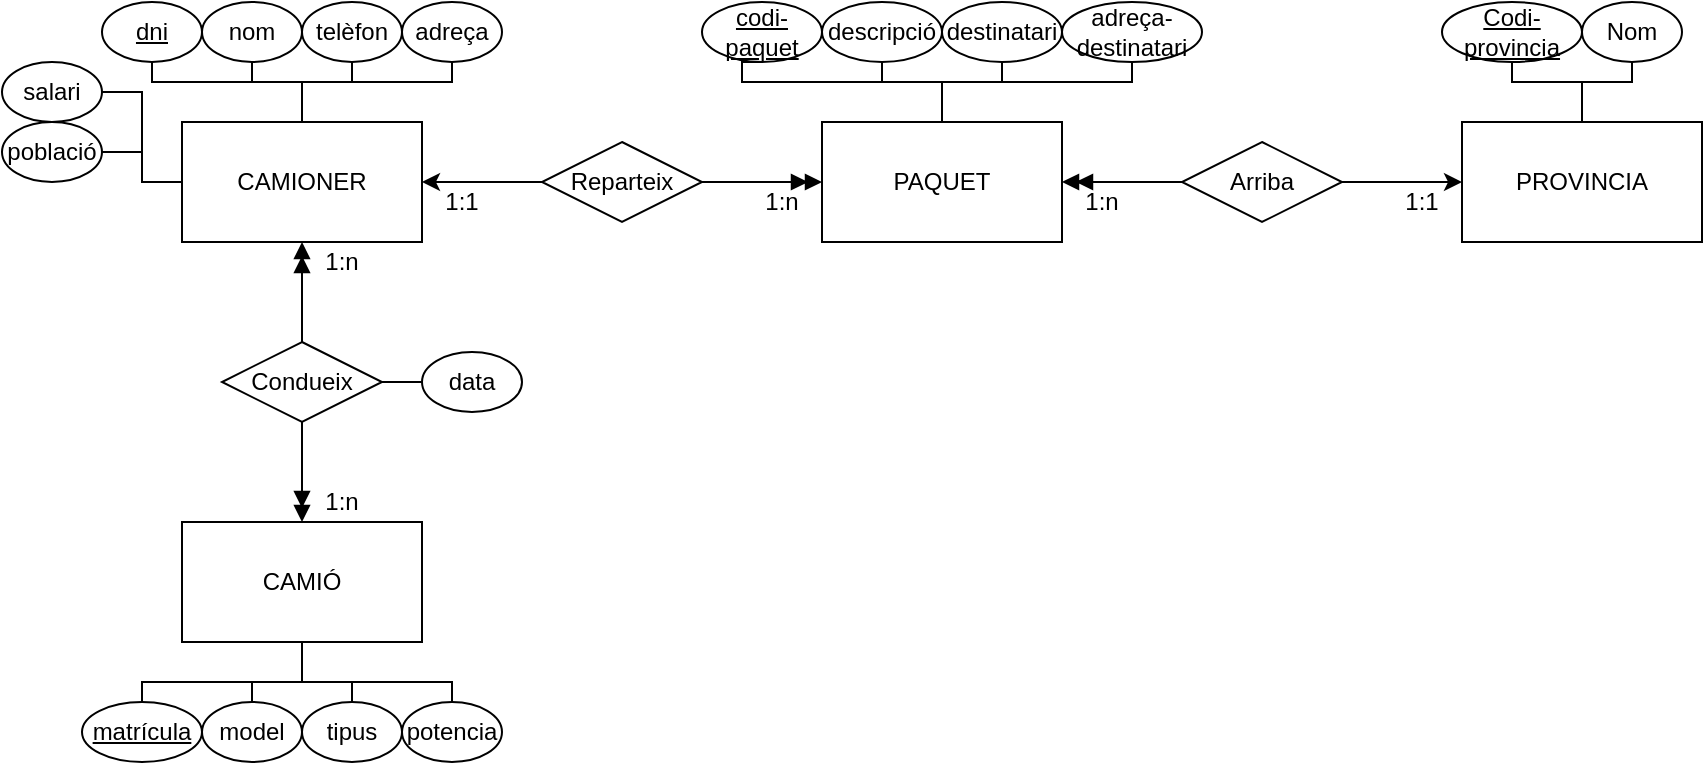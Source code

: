 <mxfile version="15.4.3" type="github">
  <diagram id="NCS5fsaMrwW40-HjUxwn" name="Page-1">
    <mxGraphModel dx="1040" dy="429" grid="1" gridSize="10" guides="1" tooltips="1" connect="1" arrows="1" fold="1" page="1" pageScale="1" pageWidth="827" pageHeight="1169" math="0" shadow="0">
      <root>
        <mxCell id="0" />
        <mxCell id="1" parent="0" />
        <mxCell id="U9MDgQQBb6Hw-BR3MC8H-17" style="edgeStyle=orthogonalEdgeStyle;rounded=0;orthogonalLoop=1;jettySize=auto;html=1;exitX=0.5;exitY=0;exitDx=0;exitDy=0;endArrow=none;endFill=0;" edge="1" parent="1" source="rF3KOP-z4oXcImILUK9P-1" target="U9MDgQQBb6Hw-BR3MC8H-12">
          <mxGeometry relative="1" as="geometry" />
        </mxCell>
        <mxCell id="U9MDgQQBb6Hw-BR3MC8H-18" style="edgeStyle=orthogonalEdgeStyle;rounded=0;orthogonalLoop=1;jettySize=auto;html=1;exitX=0.5;exitY=0;exitDx=0;exitDy=0;endArrow=none;endFill=0;" edge="1" parent="1" source="rF3KOP-z4oXcImILUK9P-1" target="U9MDgQQBb6Hw-BR3MC8H-11">
          <mxGeometry relative="1" as="geometry" />
        </mxCell>
        <mxCell id="U9MDgQQBb6Hw-BR3MC8H-19" style="edgeStyle=orthogonalEdgeStyle;rounded=0;orthogonalLoop=1;jettySize=auto;html=1;exitX=0.5;exitY=0;exitDx=0;exitDy=0;entryX=0.5;entryY=1;entryDx=0;entryDy=0;endArrow=none;endFill=0;" edge="1" parent="1" source="rF3KOP-z4oXcImILUK9P-1" target="U9MDgQQBb6Hw-BR3MC8H-13">
          <mxGeometry relative="1" as="geometry" />
        </mxCell>
        <mxCell id="U9MDgQQBb6Hw-BR3MC8H-20" style="edgeStyle=orthogonalEdgeStyle;rounded=0;orthogonalLoop=1;jettySize=auto;html=1;exitX=0.5;exitY=0;exitDx=0;exitDy=0;entryX=0.5;entryY=1;entryDx=0;entryDy=0;endArrow=none;endFill=0;" edge="1" parent="1" source="rF3KOP-z4oXcImILUK9P-1" target="U9MDgQQBb6Hw-BR3MC8H-9">
          <mxGeometry relative="1" as="geometry" />
        </mxCell>
        <mxCell id="U9MDgQQBb6Hw-BR3MC8H-21" style="edgeStyle=orthogonalEdgeStyle;rounded=0;orthogonalLoop=1;jettySize=auto;html=1;exitX=0;exitY=0.5;exitDx=0;exitDy=0;entryX=1;entryY=0.5;entryDx=0;entryDy=0;endArrow=none;endFill=0;" edge="1" parent="1" source="rF3KOP-z4oXcImILUK9P-1" target="U9MDgQQBb6Hw-BR3MC8H-15">
          <mxGeometry relative="1" as="geometry" />
        </mxCell>
        <mxCell id="U9MDgQQBb6Hw-BR3MC8H-22" style="edgeStyle=orthogonalEdgeStyle;rounded=0;orthogonalLoop=1;jettySize=auto;html=1;exitX=0;exitY=0.5;exitDx=0;exitDy=0;entryX=1;entryY=0.5;entryDx=0;entryDy=0;endArrow=none;endFill=0;" edge="1" parent="1" source="rF3KOP-z4oXcImILUK9P-1" target="U9MDgQQBb6Hw-BR3MC8H-16">
          <mxGeometry relative="1" as="geometry" />
        </mxCell>
        <mxCell id="rF3KOP-z4oXcImILUK9P-1" value="CAMIONER" style="rounded=0;whiteSpace=wrap;html=1;" parent="1" vertex="1">
          <mxGeometry x="120" y="190" width="120" height="60" as="geometry" />
        </mxCell>
        <mxCell id="U9MDgQQBb6Hw-BR3MC8H-34" style="edgeStyle=orthogonalEdgeStyle;rounded=0;orthogonalLoop=1;jettySize=auto;html=1;exitX=0.5;exitY=0;exitDx=0;exitDy=0;entryX=0.5;entryY=1;entryDx=0;entryDy=0;endArrow=none;endFill=0;" edge="1" parent="1" source="rF3KOP-z4oXcImILUK9P-2" target="U9MDgQQBb6Hw-BR3MC8H-31">
          <mxGeometry relative="1" as="geometry">
            <Array as="points">
              <mxPoint x="500" y="170" />
              <mxPoint x="400" y="170" />
            </Array>
          </mxGeometry>
        </mxCell>
        <mxCell id="U9MDgQQBb6Hw-BR3MC8H-35" style="edgeStyle=orthogonalEdgeStyle;rounded=0;orthogonalLoop=1;jettySize=auto;html=1;exitX=0.5;exitY=0;exitDx=0;exitDy=0;entryX=0.5;entryY=1;entryDx=0;entryDy=0;endArrow=none;endFill=0;" edge="1" parent="1" source="rF3KOP-z4oXcImILUK9P-2" target="U9MDgQQBb6Hw-BR3MC8H-28">
          <mxGeometry relative="1" as="geometry" />
        </mxCell>
        <mxCell id="U9MDgQQBb6Hw-BR3MC8H-36" style="edgeStyle=orthogonalEdgeStyle;rounded=0;orthogonalLoop=1;jettySize=auto;html=1;exitX=0.5;exitY=0;exitDx=0;exitDy=0;entryX=0.5;entryY=1;entryDx=0;entryDy=0;endArrow=none;endFill=0;" edge="1" parent="1" source="rF3KOP-z4oXcImILUK9P-2" target="U9MDgQQBb6Hw-BR3MC8H-30">
          <mxGeometry relative="1" as="geometry" />
        </mxCell>
        <mxCell id="U9MDgQQBb6Hw-BR3MC8H-37" style="edgeStyle=orthogonalEdgeStyle;rounded=0;orthogonalLoop=1;jettySize=auto;html=1;exitX=0.5;exitY=0;exitDx=0;exitDy=0;entryX=0.5;entryY=1;entryDx=0;entryDy=0;endArrow=none;endFill=0;" edge="1" parent="1" source="rF3KOP-z4oXcImILUK9P-2" target="U9MDgQQBb6Hw-BR3MC8H-29">
          <mxGeometry relative="1" as="geometry">
            <Array as="points">
              <mxPoint x="500" y="170" />
              <mxPoint x="595" y="170" />
            </Array>
          </mxGeometry>
        </mxCell>
        <mxCell id="rF3KOP-z4oXcImILUK9P-2" value="PAQUET" style="rounded=0;whiteSpace=wrap;html=1;" parent="1" vertex="1">
          <mxGeometry x="440" y="190" width="120" height="60" as="geometry" />
        </mxCell>
        <mxCell id="rF3KOP-z4oXcImILUK9P-4" style="edgeStyle=orthogonalEdgeStyle;rounded=0;orthogonalLoop=1;jettySize=auto;html=1;entryX=1;entryY=0.5;entryDx=0;entryDy=0;" parent="1" source="rF3KOP-z4oXcImILUK9P-3" target="rF3KOP-z4oXcImILUK9P-1" edge="1">
          <mxGeometry relative="1" as="geometry" />
        </mxCell>
        <mxCell id="rF3KOP-z4oXcImILUK9P-5" style="edgeStyle=orthogonalEdgeStyle;rounded=0;orthogonalLoop=1;jettySize=auto;html=1;entryX=0;entryY=0.5;entryDx=0;entryDy=0;endArrow=doubleBlock;endFill=1;" parent="1" source="rF3KOP-z4oXcImILUK9P-3" target="rF3KOP-z4oXcImILUK9P-2" edge="1">
          <mxGeometry relative="1" as="geometry" />
        </mxCell>
        <mxCell id="rF3KOP-z4oXcImILUK9P-3" value="Reparteix" style="rhombus;whiteSpace=wrap;html=1;" parent="1" vertex="1">
          <mxGeometry x="300" y="200" width="80" height="40" as="geometry" />
        </mxCell>
        <mxCell id="U9MDgQQBb6Hw-BR3MC8H-38" style="edgeStyle=orthogonalEdgeStyle;rounded=0;orthogonalLoop=1;jettySize=auto;html=1;exitX=0.5;exitY=0;exitDx=0;exitDy=0;entryX=0.5;entryY=1;entryDx=0;entryDy=0;endArrow=none;endFill=0;" edge="1" parent="1" source="U9MDgQQBb6Hw-BR3MC8H-1" target="U9MDgQQBb6Hw-BR3MC8H-32">
          <mxGeometry relative="1" as="geometry" />
        </mxCell>
        <mxCell id="U9MDgQQBb6Hw-BR3MC8H-39" style="edgeStyle=orthogonalEdgeStyle;rounded=0;orthogonalLoop=1;jettySize=auto;html=1;exitX=0.5;exitY=0;exitDx=0;exitDy=0;entryX=0.5;entryY=1;entryDx=0;entryDy=0;endArrow=none;endFill=0;" edge="1" parent="1" source="U9MDgQQBb6Hw-BR3MC8H-1" target="U9MDgQQBb6Hw-BR3MC8H-33">
          <mxGeometry relative="1" as="geometry">
            <Array as="points">
              <mxPoint x="820" y="170" />
              <mxPoint x="845" y="170" />
            </Array>
          </mxGeometry>
        </mxCell>
        <mxCell id="U9MDgQQBb6Hw-BR3MC8H-1" value="PROVINCIA" style="rounded=0;whiteSpace=wrap;html=1;" vertex="1" parent="1">
          <mxGeometry x="760" y="190" width="120" height="60" as="geometry" />
        </mxCell>
        <mxCell id="U9MDgQQBb6Hw-BR3MC8H-3" style="edgeStyle=orthogonalEdgeStyle;rounded=0;orthogonalLoop=1;jettySize=auto;html=1;entryX=0;entryY=0.5;entryDx=0;entryDy=0;" edge="1" parent="1" source="U9MDgQQBb6Hw-BR3MC8H-2" target="U9MDgQQBb6Hw-BR3MC8H-1">
          <mxGeometry relative="1" as="geometry" />
        </mxCell>
        <mxCell id="U9MDgQQBb6Hw-BR3MC8H-4" style="edgeStyle=orthogonalEdgeStyle;rounded=0;orthogonalLoop=1;jettySize=auto;html=1;exitX=0;exitY=0.5;exitDx=0;exitDy=0;entryX=1;entryY=0.5;entryDx=0;entryDy=0;endArrow=doubleBlock;endFill=1;" edge="1" parent="1" source="U9MDgQQBb6Hw-BR3MC8H-2" target="rF3KOP-z4oXcImILUK9P-2">
          <mxGeometry relative="1" as="geometry" />
        </mxCell>
        <mxCell id="U9MDgQQBb6Hw-BR3MC8H-2" value="Arriba" style="rhombus;whiteSpace=wrap;html=1;" vertex="1" parent="1">
          <mxGeometry x="620" y="200" width="80" height="40" as="geometry" />
        </mxCell>
        <mxCell id="U9MDgQQBb6Hw-BR3MC8H-7" style="edgeStyle=orthogonalEdgeStyle;rounded=0;orthogonalLoop=1;jettySize=auto;html=1;exitX=0.5;exitY=0;exitDx=0;exitDy=0;entryX=0.5;entryY=1;entryDx=0;entryDy=0;endArrow=doubleBlock;endFill=1;" edge="1" parent="1" source="U9MDgQQBb6Hw-BR3MC8H-5" target="rF3KOP-z4oXcImILUK9P-1">
          <mxGeometry relative="1" as="geometry" />
        </mxCell>
        <mxCell id="U9MDgQQBb6Hw-BR3MC8H-8" style="edgeStyle=orthogonalEdgeStyle;rounded=0;orthogonalLoop=1;jettySize=auto;html=1;exitX=0.5;exitY=1;exitDx=0;exitDy=0;entryX=0.5;entryY=0;entryDx=0;entryDy=0;endArrow=doubleBlock;endFill=1;" edge="1" parent="1" source="U9MDgQQBb6Hw-BR3MC8H-5" target="U9MDgQQBb6Hw-BR3MC8H-6">
          <mxGeometry relative="1" as="geometry" />
        </mxCell>
        <mxCell id="U9MDgQQBb6Hw-BR3MC8H-54" style="edgeStyle=orthogonalEdgeStyle;rounded=0;orthogonalLoop=1;jettySize=auto;html=1;exitX=1;exitY=0.5;exitDx=0;exitDy=0;endArrow=none;endFill=0;" edge="1" parent="1" source="U9MDgQQBb6Hw-BR3MC8H-5" target="U9MDgQQBb6Hw-BR3MC8H-53">
          <mxGeometry relative="1" as="geometry" />
        </mxCell>
        <mxCell id="U9MDgQQBb6Hw-BR3MC8H-5" value="Condueix" style="rhombus;whiteSpace=wrap;html=1;" vertex="1" parent="1">
          <mxGeometry x="140" y="300" width="80" height="40" as="geometry" />
        </mxCell>
        <mxCell id="U9MDgQQBb6Hw-BR3MC8H-40" style="edgeStyle=orthogonalEdgeStyle;rounded=0;orthogonalLoop=1;jettySize=auto;html=1;exitX=0.5;exitY=1;exitDx=0;exitDy=0;entryX=0.5;entryY=0;entryDx=0;entryDy=0;endArrow=none;endFill=0;" edge="1" parent="1" source="U9MDgQQBb6Hw-BR3MC8H-6" target="U9MDgQQBb6Hw-BR3MC8H-25">
          <mxGeometry relative="1" as="geometry" />
        </mxCell>
        <mxCell id="U9MDgQQBb6Hw-BR3MC8H-41" style="edgeStyle=orthogonalEdgeStyle;rounded=0;orthogonalLoop=1;jettySize=auto;html=1;exitX=0.5;exitY=1;exitDx=0;exitDy=0;entryX=0.5;entryY=0;entryDx=0;entryDy=0;endArrow=none;endFill=0;" edge="1" parent="1" source="U9MDgQQBb6Hw-BR3MC8H-6" target="U9MDgQQBb6Hw-BR3MC8H-23">
          <mxGeometry relative="1" as="geometry">
            <Array as="points">
              <mxPoint x="180" y="470" />
              <mxPoint x="155" y="470" />
            </Array>
          </mxGeometry>
        </mxCell>
        <mxCell id="U9MDgQQBb6Hw-BR3MC8H-42" style="edgeStyle=orthogonalEdgeStyle;rounded=0;orthogonalLoop=1;jettySize=auto;html=1;exitX=0.5;exitY=1;exitDx=0;exitDy=0;endArrow=none;endFill=0;" edge="1" parent="1" source="U9MDgQQBb6Hw-BR3MC8H-6" target="U9MDgQQBb6Hw-BR3MC8H-24">
          <mxGeometry relative="1" as="geometry" />
        </mxCell>
        <mxCell id="U9MDgQQBb6Hw-BR3MC8H-43" style="edgeStyle=orthogonalEdgeStyle;rounded=0;orthogonalLoop=1;jettySize=auto;html=1;exitX=0.5;exitY=1;exitDx=0;exitDy=0;endArrow=none;endFill=0;" edge="1" parent="1" source="U9MDgQQBb6Hw-BR3MC8H-6" target="U9MDgQQBb6Hw-BR3MC8H-26">
          <mxGeometry relative="1" as="geometry" />
        </mxCell>
        <mxCell id="U9MDgQQBb6Hw-BR3MC8H-6" value="CAMIÓ" style="rounded=0;whiteSpace=wrap;html=1;" vertex="1" parent="1">
          <mxGeometry x="120" y="390" width="120" height="60" as="geometry" />
        </mxCell>
        <mxCell id="U9MDgQQBb6Hw-BR3MC8H-9" value="dni" style="ellipse;whiteSpace=wrap;html=1;fontStyle=4" vertex="1" parent="1">
          <mxGeometry x="80" y="130" width="50" height="30" as="geometry" />
        </mxCell>
        <mxCell id="U9MDgQQBb6Hw-BR3MC8H-11" value="nom" style="ellipse;whiteSpace=wrap;html=1;" vertex="1" parent="1">
          <mxGeometry x="130" y="130" width="50" height="30" as="geometry" />
        </mxCell>
        <mxCell id="U9MDgQQBb6Hw-BR3MC8H-12" value="telèfon" style="ellipse;whiteSpace=wrap;html=1;" vertex="1" parent="1">
          <mxGeometry x="180" y="130" width="50" height="30" as="geometry" />
        </mxCell>
        <mxCell id="U9MDgQQBb6Hw-BR3MC8H-13" value="adreça" style="ellipse;whiteSpace=wrap;html=1;" vertex="1" parent="1">
          <mxGeometry x="230" y="130" width="50" height="30" as="geometry" />
        </mxCell>
        <mxCell id="U9MDgQQBb6Hw-BR3MC8H-15" value="&lt;div&gt;salari&lt;/div&gt;" style="ellipse;whiteSpace=wrap;html=1;" vertex="1" parent="1">
          <mxGeometry x="30" y="160" width="50" height="30" as="geometry" />
        </mxCell>
        <mxCell id="U9MDgQQBb6Hw-BR3MC8H-16" value="població" style="ellipse;whiteSpace=wrap;html=1;" vertex="1" parent="1">
          <mxGeometry x="30" y="190" width="50" height="30" as="geometry" />
        </mxCell>
        <mxCell id="U9MDgQQBb6Hw-BR3MC8H-23" value="model" style="ellipse;whiteSpace=wrap;html=1;" vertex="1" parent="1">
          <mxGeometry x="130" y="480" width="50" height="30" as="geometry" />
        </mxCell>
        <mxCell id="U9MDgQQBb6Hw-BR3MC8H-24" value="tipus" style="ellipse;whiteSpace=wrap;html=1;" vertex="1" parent="1">
          <mxGeometry x="180" y="480" width="50" height="30" as="geometry" />
        </mxCell>
        <mxCell id="U9MDgQQBb6Hw-BR3MC8H-25" value="matrícula" style="ellipse;whiteSpace=wrap;html=1;fontStyle=4" vertex="1" parent="1">
          <mxGeometry x="70" y="480" width="60" height="30" as="geometry" />
        </mxCell>
        <mxCell id="U9MDgQQBb6Hw-BR3MC8H-26" value="potencia" style="ellipse;whiteSpace=wrap;html=1;" vertex="1" parent="1">
          <mxGeometry x="230" y="480" width="50" height="30" as="geometry" />
        </mxCell>
        <mxCell id="U9MDgQQBb6Hw-BR3MC8H-28" value="descripció" style="ellipse;whiteSpace=wrap;html=1;" vertex="1" parent="1">
          <mxGeometry x="440" y="130" width="60" height="30" as="geometry" />
        </mxCell>
        <mxCell id="U9MDgQQBb6Hw-BR3MC8H-29" value="adreça-destinatari" style="ellipse;whiteSpace=wrap;html=1;" vertex="1" parent="1">
          <mxGeometry x="560" y="130" width="70" height="30" as="geometry" />
        </mxCell>
        <mxCell id="U9MDgQQBb6Hw-BR3MC8H-30" value="destinatari" style="ellipse;whiteSpace=wrap;html=1;" vertex="1" parent="1">
          <mxGeometry x="500" y="130" width="60" height="30" as="geometry" />
        </mxCell>
        <mxCell id="U9MDgQQBb6Hw-BR3MC8H-31" value="&lt;u&gt;codi-paquet&lt;/u&gt;" style="ellipse;whiteSpace=wrap;html=1;" vertex="1" parent="1">
          <mxGeometry x="380" y="130" width="60" height="30" as="geometry" />
        </mxCell>
        <mxCell id="U9MDgQQBb6Hw-BR3MC8H-32" value="&lt;u&gt;Codi-provincia&lt;/u&gt;" style="ellipse;whiteSpace=wrap;html=1;" vertex="1" parent="1">
          <mxGeometry x="750" y="130" width="70" height="30" as="geometry" />
        </mxCell>
        <mxCell id="U9MDgQQBb6Hw-BR3MC8H-33" value="Nom" style="ellipse;whiteSpace=wrap;html=1;" vertex="1" parent="1">
          <mxGeometry x="820" y="130" width="50" height="30" as="geometry" />
        </mxCell>
        <mxCell id="U9MDgQQBb6Hw-BR3MC8H-44" value="1:n" style="text;html=1;strokeColor=none;fillColor=none;align=center;verticalAlign=middle;whiteSpace=wrap;rounded=0;" vertex="1" parent="1">
          <mxGeometry x="180" y="370" width="40" height="20" as="geometry" />
        </mxCell>
        <mxCell id="U9MDgQQBb6Hw-BR3MC8H-45" value="1:n" style="text;html=1;strokeColor=none;fillColor=none;align=center;verticalAlign=middle;whiteSpace=wrap;rounded=0;" vertex="1" parent="1">
          <mxGeometry x="180" y="250" width="40" height="20" as="geometry" />
        </mxCell>
        <mxCell id="U9MDgQQBb6Hw-BR3MC8H-47" value="1:1" style="text;html=1;strokeColor=none;fillColor=none;align=center;verticalAlign=middle;whiteSpace=wrap;rounded=0;" vertex="1" parent="1">
          <mxGeometry x="240" y="220" width="40" height="20" as="geometry" />
        </mxCell>
        <mxCell id="U9MDgQQBb6Hw-BR3MC8H-49" value="1:n" style="text;html=1;strokeColor=none;fillColor=none;align=center;verticalAlign=middle;whiteSpace=wrap;rounded=0;" vertex="1" parent="1">
          <mxGeometry x="400" y="220" width="40" height="20" as="geometry" />
        </mxCell>
        <mxCell id="U9MDgQQBb6Hw-BR3MC8H-51" value="1:1" style="text;html=1;strokeColor=none;fillColor=none;align=center;verticalAlign=middle;whiteSpace=wrap;rounded=0;" vertex="1" parent="1">
          <mxGeometry x="720" y="220" width="40" height="20" as="geometry" />
        </mxCell>
        <mxCell id="U9MDgQQBb6Hw-BR3MC8H-52" value="1:n" style="text;html=1;strokeColor=none;fillColor=none;align=center;verticalAlign=middle;whiteSpace=wrap;rounded=0;" vertex="1" parent="1">
          <mxGeometry x="560" y="220" width="40" height="20" as="geometry" />
        </mxCell>
        <mxCell id="U9MDgQQBb6Hw-BR3MC8H-53" value="data" style="ellipse;whiteSpace=wrap;html=1;" vertex="1" parent="1">
          <mxGeometry x="240" y="305" width="50" height="30" as="geometry" />
        </mxCell>
      </root>
    </mxGraphModel>
  </diagram>
</mxfile>
